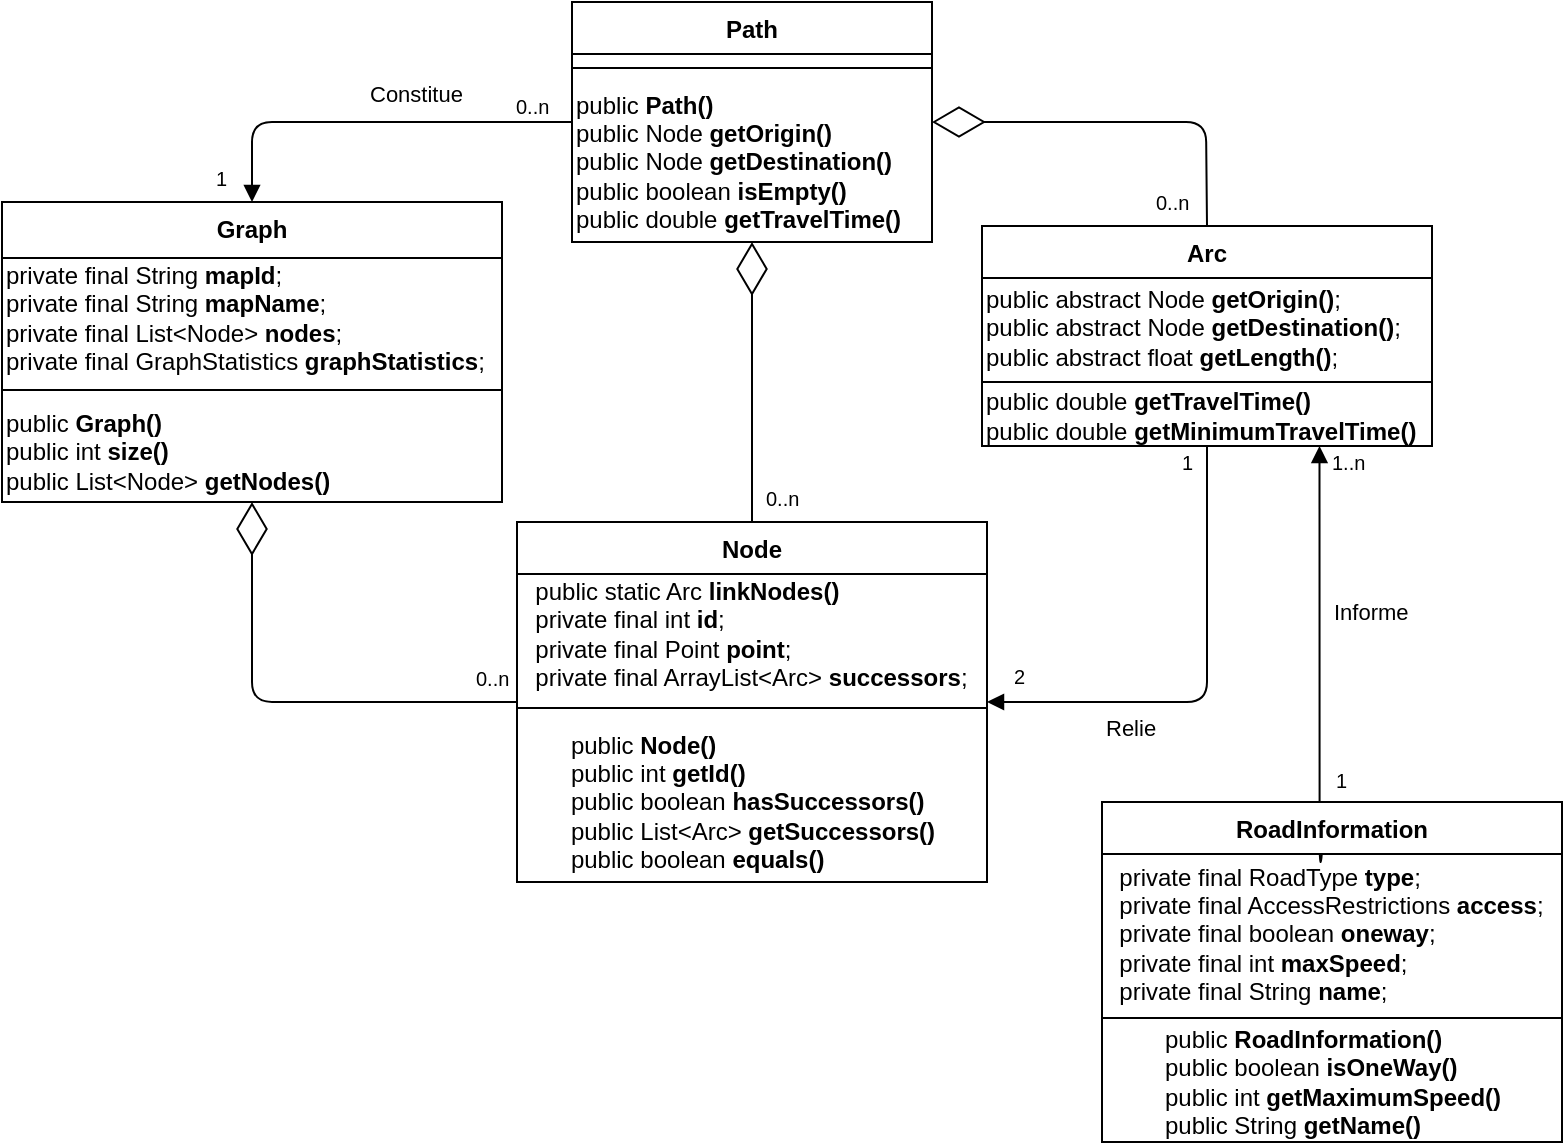 <mxfile version="13.1.3" type="device"><diagram id="EzF3KDKStZk-VdFOUYnS" name="Page-1"><mxGraphModel dx="1108" dy="450" grid="1" gridSize="10" guides="1" tooltips="1" connect="1" arrows="1" fold="1" page="1" pageScale="2" pageWidth="850" pageHeight="1100" math="0" shadow="0"><root><mxCell id="0"/><mxCell id="1" parent="0"/><mxCell id="oe4Jdf8E7skoH79M0N8Q-21" value="" style="endArrow=diamondThin;endFill=0;endSize=24;html=1;entryX=0.5;entryY=1;entryDx=0;entryDy=0;exitX=0.5;exitY=0;exitDx=0;exitDy=0;" parent="1" source="oe4Jdf8E7skoH79M0N8Q-10" target="oe4Jdf8E7skoH79M0N8Q-6" edge="1"><mxGeometry width="160" relative="1" as="geometry"><mxPoint x="460" y="260" as="sourcePoint"/><mxPoint x="620" y="260" as="targetPoint"/></mxGeometry></mxCell><mxCell id="oe4Jdf8E7skoH79M0N8Q-22" value="" style="endArrow=diamondThin;endFill=0;endSize=24;html=1;entryX=1;entryY=0.5;entryDx=0;entryDy=0;exitX=0.5;exitY=0;exitDx=0;exitDy=0;" parent="1" source="oe4Jdf8E7skoH79M0N8Q-8" target="oe4Jdf8E7skoH79M0N8Q-6" edge="1"><mxGeometry width="160" relative="1" as="geometry"><mxPoint x="750" y="200" as="sourcePoint"/><mxPoint x="540" y="154" as="targetPoint"/><Array as="points"><mxPoint x="752" y="110"/></Array></mxGeometry></mxCell><mxCell id="oe4Jdf8E7skoH79M0N8Q-23" value="" style="endArrow=diamondThin;endFill=0;endSize=24;html=1;entryX=0.5;entryY=1;entryDx=0;entryDy=0;exitX=0;exitY=0.5;exitDx=0;exitDy=0;" parent="1" source="oe4Jdf8E7skoH79M0N8Q-10" target="oe4Jdf8E7skoH79M0N8Q-12" edge="1"><mxGeometry width="160" relative="1" as="geometry"><mxPoint x="540" y="300" as="sourcePoint"/><mxPoint x="540" y="154" as="targetPoint"/><Array as="points"><mxPoint x="275" y="400"/></Array></mxGeometry></mxCell><mxCell id="oe4Jdf8E7skoH79M0N8Q-24" value="Informe" style="endArrow=block;endFill=1;html=1;edgeStyle=orthogonalEdgeStyle;align=left;verticalAlign=top;entryX=0.75;entryY=1;entryDx=0;entryDy=0;exitX=0.5;exitY=0;exitDx=0;exitDy=0;" parent="1" source="oe4Jdf8E7skoH79M0N8Q-1" target="oe4Jdf8E7skoH79M0N8Q-8" edge="1"><mxGeometry x="0.425" y="-5" relative="1" as="geometry"><mxPoint x="880" y="217" as="sourcePoint"/><mxPoint x="970" y="270" as="targetPoint"/><Array as="points"><mxPoint x="810" y="480"/><mxPoint x="809" y="480"/></Array><mxPoint as="offset"/></mxGeometry></mxCell><mxCell id="oe4Jdf8E7skoH79M0N8Q-25" value="1" style="resizable=0;html=1;align=left;verticalAlign=bottom;labelBackgroundColor=#ffffff;fontSize=10;" parent="oe4Jdf8E7skoH79M0N8Q-24" connectable="0" vertex="1"><mxGeometry x="-1" relative="1" as="geometry"><mxPoint y="-3" as="offset"/></mxGeometry></mxCell><mxCell id="oe4Jdf8E7skoH79M0N8Q-26" value="1..n" style="resizable=0;html=1;align=left;verticalAlign=bottom;labelBackgroundColor=#ffffff;fontSize=10;" parent="1" connectable="0" vertex="1"><mxGeometry x="910" y="300" as="geometry"><mxPoint x="-97" y="-12" as="offset"/></mxGeometry></mxCell><mxCell id="oe4Jdf8E7skoH79M0N8Q-27" value="Relie" style="endArrow=block;endFill=1;html=1;edgeStyle=orthogonalEdgeStyle;align=left;verticalAlign=top;exitX=0.5;exitY=1;exitDx=0;exitDy=0;entryX=1;entryY=0.5;entryDx=0;entryDy=0;" parent="1" source="oe4Jdf8E7skoH79M0N8Q-8" target="oe4Jdf8E7skoH79M0N8Q-10" edge="1"><mxGeometry x="0.519" relative="1" as="geometry"><mxPoint x="910" y="227" as="sourcePoint"/><mxPoint x="460" y="227" as="targetPoint"/><Array as="points"><mxPoint x="752" y="400"/></Array><mxPoint as="offset"/></mxGeometry></mxCell><mxCell id="oe4Jdf8E7skoH79M0N8Q-28" value="1" style="resizable=0;html=1;align=left;verticalAlign=bottom;labelBackgroundColor=#ffffff;fontSize=10;" parent="oe4Jdf8E7skoH79M0N8Q-27" connectable="0" vertex="1"><mxGeometry x="-1" relative="1" as="geometry"><mxPoint x="-15" y="16" as="offset"/></mxGeometry></mxCell><mxCell id="oe4Jdf8E7skoH79M0N8Q-29" value="2" style="resizable=0;html=1;align=left;verticalAlign=bottom;labelBackgroundColor=#ffffff;fontSize=10;" parent="1" connectable="0" vertex="1"><mxGeometry x="630" y="310" as="geometry"><mxPoint x="24" y="85" as="offset"/></mxGeometry></mxCell><mxCell id="oe4Jdf8E7skoH79M0N8Q-33" value="0..n" style="resizable=0;html=1;align=left;verticalAlign=bottom;labelBackgroundColor=#ffffff;fontSize=10;" parent="1" connectable="0" vertex="1"><mxGeometry x="640" y="272" as="geometry"><mxPoint x="85" y="-114" as="offset"/></mxGeometry></mxCell><mxCell id="oe4Jdf8E7skoH79M0N8Q-35" value="Constitue" style="endArrow=block;endFill=1;html=1;edgeStyle=orthogonalEdgeStyle;align=left;verticalAlign=top;exitX=0;exitY=0.5;exitDx=0;exitDy=0;entryX=0.5;entryY=0;entryDx=0;entryDy=0;" parent="1" source="oe4Jdf8E7skoH79M0N8Q-6" target="oe4Jdf8E7skoH79M0N8Q-12" edge="1"><mxGeometry x="0.036" y="-27" relative="1" as="geometry"><mxPoint x="735" y="244" as="sourcePoint"/><mxPoint x="600" y="317" as="targetPoint"/><Array as="points"><mxPoint x="275" y="110"/></Array><mxPoint as="offset"/></mxGeometry></mxCell><mxCell id="oe4Jdf8E7skoH79M0N8Q-36" value="0..n" style="resizable=0;html=1;align=left;verticalAlign=bottom;labelBackgroundColor=#ffffff;fontSize=10;" parent="oe4Jdf8E7skoH79M0N8Q-35" connectable="0" vertex="1"><mxGeometry x="-1" relative="1" as="geometry"><mxPoint x="-30" as="offset"/></mxGeometry></mxCell><mxCell id="oe4Jdf8E7skoH79M0N8Q-41" value="1" style="resizable=0;html=1;align=left;verticalAlign=bottom;labelBackgroundColor=#ffffff;fontSize=10;" parent="1" connectable="0" vertex="1"><mxGeometry x="170" y="260" as="geometry"><mxPoint x="85" y="-114" as="offset"/></mxGeometry></mxCell><mxCell id="oe4Jdf8E7skoH79M0N8Q-42" value="0..n" style="resizable=0;html=1;align=left;verticalAlign=bottom;labelBackgroundColor=#ffffff;fontSize=10;" parent="1" connectable="0" vertex="1"><mxGeometry x="445" y="420" as="geometry"><mxPoint x="85" y="-114" as="offset"/></mxGeometry></mxCell><mxCell id="oe4Jdf8E7skoH79M0N8Q-6" value="Path" style="swimlane;fontStyle=1;align=center;verticalAlign=top;childLayout=stackLayout;horizontal=1;startSize=26;horizontalStack=0;resizeParent=1;resizeParentMax=0;resizeLast=0;collapsible=1;marginBottom=0;" parent="1" vertex="1"><mxGeometry x="435" y="50" width="180" height="120" as="geometry"/></mxCell><mxCell id="oe4Jdf8E7skoH79M0N8Q-7" value="" style="line;strokeWidth=1;fillColor=none;align=left;verticalAlign=middle;spacingTop=-1;spacingLeft=3;spacingRight=3;rotatable=0;labelPosition=right;points=[];portConstraint=eastwest;" parent="oe4Jdf8E7skoH79M0N8Q-6" vertex="1"><mxGeometry y="26" width="180" height="14" as="geometry"/></mxCell><mxCell id="OrjOnCSVt1zCc3ipEj47-5" value="public &lt;b&gt;Path()&lt;/b&gt;&lt;br&gt;public Node&lt;b&gt; getOrigin()&lt;/b&gt;&lt;br&gt;public Node &lt;b&gt;getDestination()&lt;/b&gt;&lt;br&gt;public boolean &lt;b&gt;isEmpty()&lt;/b&gt;&lt;br&gt;public double &lt;b&gt;getTravelTime()&lt;/b&gt;" style="text;html=1;align=left;verticalAlign=middle;resizable=0;points=[];autosize=1;" vertex="1" parent="oe4Jdf8E7skoH79M0N8Q-6"><mxGeometry y="40" width="180" height="80" as="geometry"/></mxCell><mxCell id="oe4Jdf8E7skoH79M0N8Q-43" value="0..n" style="resizable=0;html=1;align=left;verticalAlign=bottom;labelBackgroundColor=#ffffff;fontSize=10;" parent="1" connectable="0" vertex="1"><mxGeometry x="300" y="510" as="geometry"><mxPoint x="85" y="-114" as="offset"/></mxGeometry></mxCell><mxCell id="oe4Jdf8E7skoH79M0N8Q-1" value="RoadInformation" style="swimlane;fontStyle=1;align=center;verticalAlign=top;childLayout=stackLayout;horizontal=1;startSize=26;horizontalStack=0;resizeParent=1;resizeParentMax=0;resizeLast=0;collapsible=1;marginBottom=0;" parent="1" vertex="1"><mxGeometry x="700" y="450" width="230" height="170" as="geometry"/></mxCell><mxCell id="OrjOnCSVt1zCc3ipEj47-22" value="&lt;div&gt;&amp;nbsp; private final RoadType &lt;b&gt;type&lt;/b&gt;;&lt;/div&gt;&lt;div&gt;&amp;nbsp; private final AccessRestrictions &lt;b&gt;access&lt;/b&gt;;&lt;/div&gt;&lt;div&gt;&amp;nbsp; private final boolean &lt;b&gt;oneway&lt;/b&gt;;&lt;/div&gt;&lt;div&gt;&amp;nbsp; private final int &lt;b&gt;maxSpeed&lt;/b&gt;;&lt;/div&gt;&lt;div&gt;&amp;nbsp; private final String &lt;b&gt;name&lt;/b&gt;;&lt;/div&gt;" style="text;html=1;align=left;verticalAlign=middle;resizable=0;points=[];autosize=1;" vertex="1" parent="oe4Jdf8E7skoH79M0N8Q-1"><mxGeometry y="26" width="230" height="80" as="geometry"/></mxCell><mxCell id="oe4Jdf8E7skoH79M0N8Q-3" value="" style="line;strokeWidth=1;fillColor=none;align=left;verticalAlign=middle;spacingTop=-1;spacingLeft=3;spacingRight=3;rotatable=0;labelPosition=right;points=[];portConstraint=eastwest;" parent="oe4Jdf8E7skoH79M0N8Q-1" vertex="1"><mxGeometry y="106" width="230" height="4" as="geometry"/></mxCell><mxCell id="OrjOnCSVt1zCc3ipEj47-23" value="&lt;div style=&quot;text-align: left&quot;&gt;public &lt;b&gt;RoadInformation()&lt;/b&gt;&lt;/div&gt;&lt;div style=&quot;text-align: left&quot;&gt;public boolean &lt;b&gt;isOneWay()&lt;/b&gt;&lt;/div&gt;&lt;div style=&quot;text-align: left&quot;&gt;public int &lt;b&gt;getMaximumSpeed()&lt;/b&gt;&lt;/div&gt;&lt;div style=&quot;text-align: left&quot;&gt;public String &lt;b&gt;getName()&lt;/b&gt;&lt;/div&gt;" style="text;html=1;align=center;verticalAlign=middle;resizable=0;points=[];autosize=1;" vertex="1" parent="oe4Jdf8E7skoH79M0N8Q-1"><mxGeometry y="110" width="230" height="60" as="geometry"/></mxCell><mxCell id="oe4Jdf8E7skoH79M0N8Q-12" value="Graph" style="swimlane;fontStyle=1;align=center;verticalAlign=top;childLayout=stackLayout;horizontal=1;startSize=28;horizontalStack=0;resizeParent=1;resizeParentMax=0;resizeLast=0;collapsible=1;marginBottom=0;" parent="1" vertex="1"><mxGeometry x="150" y="150" width="250" height="150" as="geometry"/></mxCell><mxCell id="OrjOnCSVt1zCc3ipEj47-12" value="&lt;div&gt;private final String &lt;b&gt;mapId&lt;/b&gt;;&lt;/div&gt;&lt;div&gt;private final String &lt;b&gt;mapName&lt;/b&gt;;&lt;/div&gt;&lt;div&gt;private final List&amp;lt;Node&amp;gt; &lt;b&gt;nodes&lt;/b&gt;;&lt;/div&gt;&lt;div&gt;private final GraphStatistics &lt;b&gt;graphStatistics&lt;/b&gt;;&lt;/div&gt;" style="text;html=1;align=left;verticalAlign=middle;resizable=0;points=[];autosize=1;" vertex="1" parent="oe4Jdf8E7skoH79M0N8Q-12"><mxGeometry y="28" width="250" height="60" as="geometry"/></mxCell><mxCell id="oe4Jdf8E7skoH79M0N8Q-13" value="" style="line;strokeWidth=1;fillColor=none;align=left;verticalAlign=middle;spacingTop=-1;spacingLeft=3;spacingRight=3;rotatable=0;labelPosition=right;points=[];portConstraint=eastwest;" parent="oe4Jdf8E7skoH79M0N8Q-12" vertex="1"><mxGeometry y="88" width="250" height="12" as="geometry"/></mxCell><mxCell id="OrjOnCSVt1zCc3ipEj47-13" value="public &lt;b&gt;Graph()&lt;/b&gt;&lt;br&gt;public int &lt;b&gt;size()&lt;/b&gt;&lt;br&gt;public List&amp;lt;Node&amp;gt; &lt;b&gt;getNodes()&lt;/b&gt;" style="text;html=1;align=left;verticalAlign=middle;resizable=0;points=[];autosize=1;" vertex="1" parent="oe4Jdf8E7skoH79M0N8Q-12"><mxGeometry y="100" width="250" height="50" as="geometry"/></mxCell><mxCell id="oe4Jdf8E7skoH79M0N8Q-8" value="Arc" style="swimlane;fontStyle=1;align=center;verticalAlign=top;childLayout=stackLayout;horizontal=1;startSize=26;horizontalStack=0;resizeParent=1;resizeParentMax=0;resizeLast=0;collapsible=1;marginBottom=0;" parent="1" vertex="1"><mxGeometry x="640" y="162" width="225" height="110" as="geometry"/></mxCell><mxCell id="OrjOnCSVt1zCc3ipEj47-18" value="&lt;div&gt;public abstract Node &lt;b&gt;getOrigin()&lt;/b&gt;;&lt;/div&gt;&lt;div&gt;public abstract Node &lt;b&gt;getDestination()&lt;/b&gt;;&lt;/div&gt;&lt;div&gt;public abstract float &lt;b&gt;getLength()&lt;/b&gt;;&lt;/div&gt;" style="text;html=1;align=left;verticalAlign=middle;resizable=0;points=[];autosize=1;" vertex="1" parent="oe4Jdf8E7skoH79M0N8Q-8"><mxGeometry y="26" width="225" height="50" as="geometry"/></mxCell><mxCell id="oe4Jdf8E7skoH79M0N8Q-9" value="" style="line;strokeWidth=1;fillColor=none;align=left;verticalAlign=middle;spacingTop=-1;spacingLeft=3;spacingRight=3;rotatable=0;labelPosition=right;points=[];portConstraint=eastwest;" parent="oe4Jdf8E7skoH79M0N8Q-8" vertex="1"><mxGeometry y="76" width="225" height="4" as="geometry"/></mxCell><mxCell id="OrjOnCSVt1zCc3ipEj47-19" value="public double &lt;b&gt;getTravelTime()&lt;/b&gt;&lt;br&gt;public double &lt;b&gt;getMinimumTravelTime()&lt;/b&gt;" style="text;html=1;align=left;verticalAlign=middle;resizable=0;points=[];autosize=1;" vertex="1" parent="oe4Jdf8E7skoH79M0N8Q-8"><mxGeometry y="80" width="225" height="30" as="geometry"/></mxCell><mxCell id="oe4Jdf8E7skoH79M0N8Q-10" value="Node" style="swimlane;fontStyle=1;align=center;verticalAlign=top;childLayout=stackLayout;horizontal=1;startSize=26;horizontalStack=0;resizeParent=1;resizeParentMax=0;resizeLast=0;collapsible=1;marginBottom=0;" parent="1" vertex="1"><mxGeometry x="407.5" y="310" width="235" height="180" as="geometry"/></mxCell><mxCell id="OrjOnCSVt1zCc3ipEj47-21" value="&amp;nbsp; public static Arc &lt;b&gt;linkNodes()&lt;/b&gt;&amp;nbsp;&lt;br&gt;&lt;div&gt;&amp;nbsp; private final int &lt;b&gt;id&lt;/b&gt;;&lt;/div&gt;&lt;div&gt;&amp;nbsp; private final Point &lt;b&gt;point&lt;/b&gt;;&lt;/div&gt;&lt;div&gt;&amp;nbsp; private final ArrayList&amp;lt;Arc&amp;gt; &lt;b&gt;successors&lt;/b&gt;;&lt;/div&gt;" style="text;html=1;align=left;verticalAlign=middle;resizable=0;points=[];autosize=1;" vertex="1" parent="oe4Jdf8E7skoH79M0N8Q-10"><mxGeometry y="26" width="235" height="60" as="geometry"/></mxCell><mxCell id="oe4Jdf8E7skoH79M0N8Q-11" value="" style="line;strokeWidth=1;fillColor=none;align=left;verticalAlign=middle;spacingTop=-1;spacingLeft=3;spacingRight=3;rotatable=0;labelPosition=right;points=[];portConstraint=eastwest;" parent="oe4Jdf8E7skoH79M0N8Q-10" vertex="1"><mxGeometry y="86" width="235" height="14" as="geometry"/></mxCell><mxCell id="OrjOnCSVt1zCc3ipEj47-20" value="&lt;div style=&quot;text-align: left&quot;&gt;public &lt;b&gt;Node()&lt;/b&gt;&lt;/div&gt;&lt;div style=&quot;text-align: left&quot;&gt;public int &lt;b&gt;getId()&lt;/b&gt;&lt;/div&gt;&lt;div style=&quot;text-align: left&quot;&gt;public boolean &lt;b&gt;hasSuccessors()&lt;/b&gt;&lt;/div&gt;&lt;div style=&quot;text-align: left&quot;&gt;public List&amp;lt;Arc&amp;gt; &lt;b&gt;getSuccessors()&lt;/b&gt;&lt;/div&gt;&lt;div style=&quot;text-align: left&quot;&gt;public boolean &lt;b&gt;equals()&lt;/b&gt;&lt;/div&gt;" style="text;html=1;align=center;verticalAlign=middle;resizable=0;points=[];autosize=1;" vertex="1" parent="oe4Jdf8E7skoH79M0N8Q-10"><mxGeometry y="100" width="235" height="80" as="geometry"/></mxCell></root></mxGraphModel></diagram></mxfile>